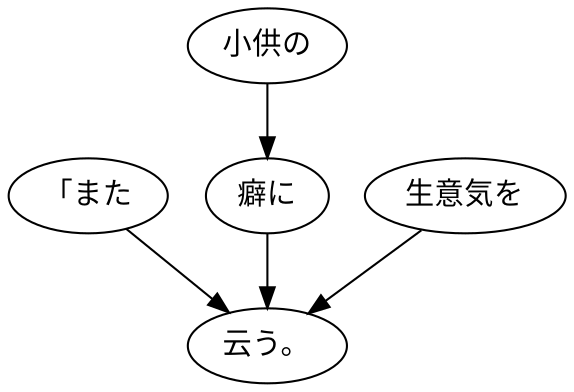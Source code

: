 digraph graph7090 {
	node0 [label="「また"];
	node1 [label="小供の"];
	node2 [label="癖に"];
	node3 [label="生意気を"];
	node4 [label="云う。"];
	node0 -> node4;
	node1 -> node2;
	node2 -> node4;
	node3 -> node4;
}
